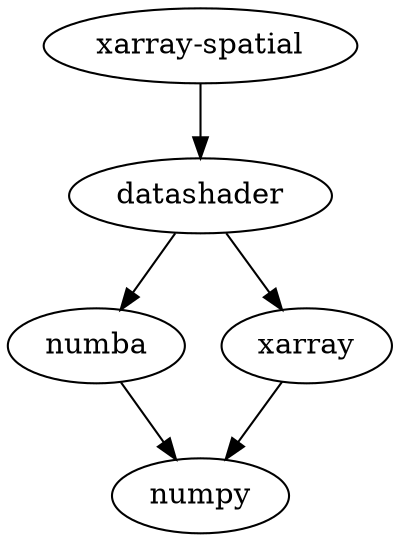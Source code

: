 digraph G {
"xarray-spatial" -> datashader;
datashader -> numba;
datashader -> xarray;
xarray -> numpy;
numba -> numpy;
}
